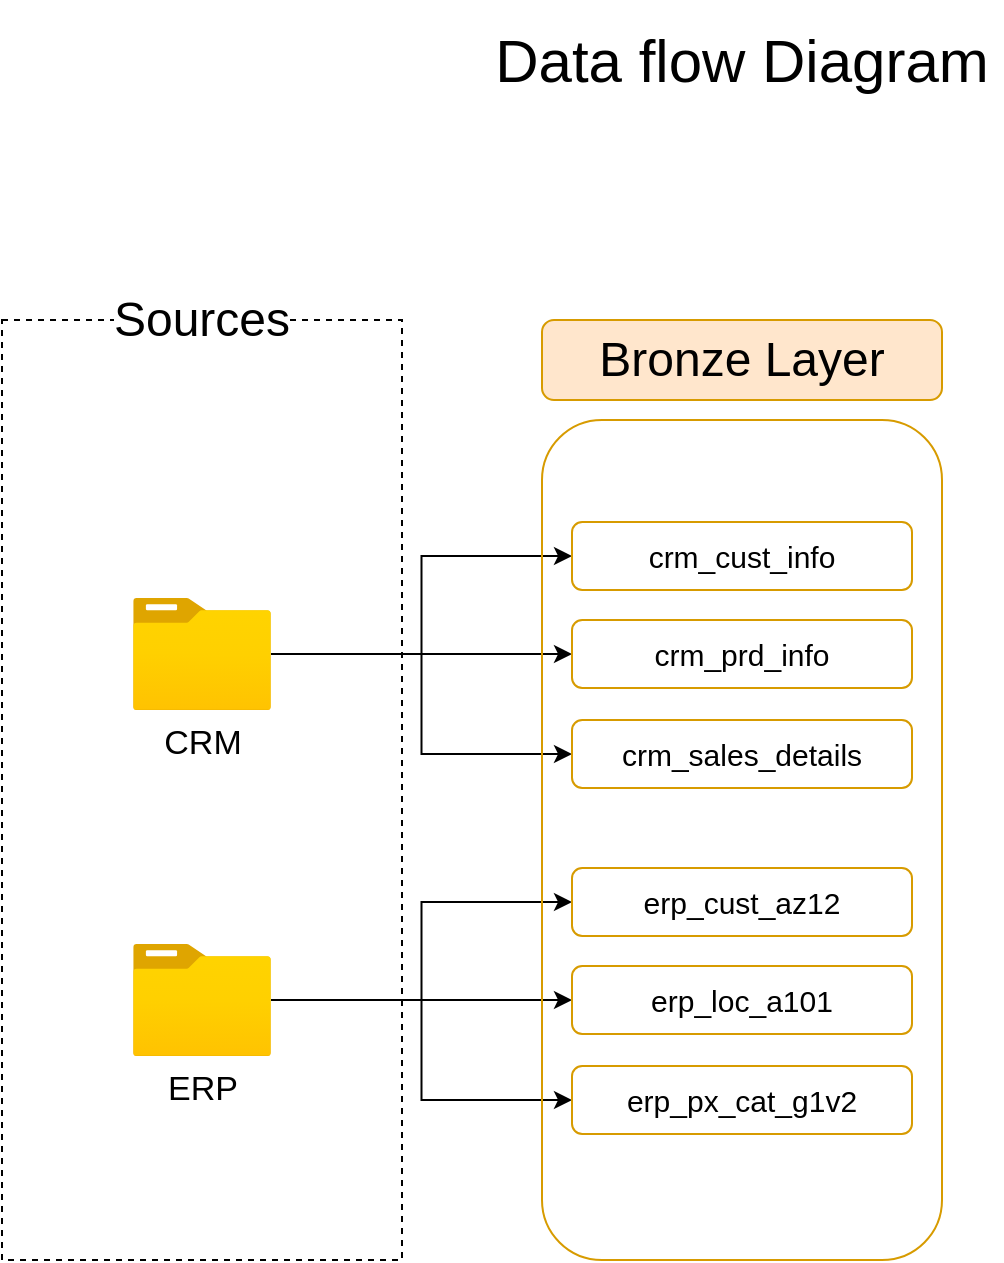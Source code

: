 <mxfile version="26.2.15">
  <diagram name="Page-1" id="0fIN-E5wW1eKajBM3Cfg">
    <mxGraphModel dx="1226" dy="793" grid="1" gridSize="10" guides="1" tooltips="1" connect="1" arrows="1" fold="1" page="1" pageScale="1" pageWidth="850" pageHeight="1100" math="0" shadow="0">
      <root>
        <mxCell id="0" />
        <mxCell id="1" parent="0" />
        <mxCell id="jnTPxbTx2N4vKT224erJ-1" value="" style="rounded=0;whiteSpace=wrap;html=1;fillColor=none;dashed=1;" parent="1" vertex="1">
          <mxGeometry x="100" y="210" width="200" height="470" as="geometry" />
        </mxCell>
        <mxCell id="lSu8y9H9xwzoDgoTp-Gz-1" value="Sources" style="rounded=1;whiteSpace=wrap;html=1;fillColor=none;strokeColor=none;fontSize=24;labelBackgroundColor=default;" vertex="1" parent="1">
          <mxGeometry x="140" y="180" width="120" height="60" as="geometry" />
        </mxCell>
        <mxCell id="lSu8y9H9xwzoDgoTp-Gz-14" style="edgeStyle=orthogonalEdgeStyle;rounded=0;orthogonalLoop=1;jettySize=auto;html=1;entryX=0;entryY=0.5;entryDx=0;entryDy=0;" edge="1" parent="1" source="lSu8y9H9xwzoDgoTp-Gz-3" target="lSu8y9H9xwzoDgoTp-Gz-8">
          <mxGeometry relative="1" as="geometry" />
        </mxCell>
        <mxCell id="lSu8y9H9xwzoDgoTp-Gz-15" style="edgeStyle=orthogonalEdgeStyle;rounded=0;orthogonalLoop=1;jettySize=auto;html=1;entryX=0;entryY=0.5;entryDx=0;entryDy=0;" edge="1" parent="1" source="lSu8y9H9xwzoDgoTp-Gz-3" target="lSu8y9H9xwzoDgoTp-Gz-9">
          <mxGeometry relative="1" as="geometry" />
        </mxCell>
        <mxCell id="lSu8y9H9xwzoDgoTp-Gz-16" style="edgeStyle=orthogonalEdgeStyle;rounded=0;orthogonalLoop=1;jettySize=auto;html=1;entryX=0;entryY=0.5;entryDx=0;entryDy=0;" edge="1" parent="1" source="lSu8y9H9xwzoDgoTp-Gz-3" target="lSu8y9H9xwzoDgoTp-Gz-10">
          <mxGeometry relative="1" as="geometry" />
        </mxCell>
        <mxCell id="lSu8y9H9xwzoDgoTp-Gz-3" value="&lt;font style=&quot;font-size: 17px;&quot;&gt;CRM&lt;/font&gt;" style="image;aspect=fixed;html=1;points=[];align=center;fontSize=12;image=img/lib/azure2/general/Folder_Blank.svg;" vertex="1" parent="1">
          <mxGeometry x="165.5" y="349" width="69" height="56.0" as="geometry" />
        </mxCell>
        <mxCell id="lSu8y9H9xwzoDgoTp-Gz-17" style="edgeStyle=orthogonalEdgeStyle;rounded=0;orthogonalLoop=1;jettySize=auto;html=1;entryX=0;entryY=0.5;entryDx=0;entryDy=0;" edge="1" parent="1" source="lSu8y9H9xwzoDgoTp-Gz-4" target="lSu8y9H9xwzoDgoTp-Gz-12">
          <mxGeometry relative="1" as="geometry" />
        </mxCell>
        <mxCell id="lSu8y9H9xwzoDgoTp-Gz-18" style="edgeStyle=orthogonalEdgeStyle;rounded=0;orthogonalLoop=1;jettySize=auto;html=1;entryX=0;entryY=0.5;entryDx=0;entryDy=0;" edge="1" parent="1" source="lSu8y9H9xwzoDgoTp-Gz-4" target="lSu8y9H9xwzoDgoTp-Gz-11">
          <mxGeometry relative="1" as="geometry" />
        </mxCell>
        <mxCell id="lSu8y9H9xwzoDgoTp-Gz-19" style="edgeStyle=orthogonalEdgeStyle;rounded=0;orthogonalLoop=1;jettySize=auto;html=1;entryX=0;entryY=0.5;entryDx=0;entryDy=0;" edge="1" parent="1" source="lSu8y9H9xwzoDgoTp-Gz-4" target="lSu8y9H9xwzoDgoTp-Gz-13">
          <mxGeometry relative="1" as="geometry" />
        </mxCell>
        <mxCell id="lSu8y9H9xwzoDgoTp-Gz-4" value="&lt;font style=&quot;font-size: 17px;&quot;&gt;ERP&lt;/font&gt;" style="image;aspect=fixed;html=1;points=[];align=center;fontSize=12;image=img/lib/azure2/general/Folder_Blank.svg;" vertex="1" parent="1">
          <mxGeometry x="165.5" y="522" width="69" height="56.0" as="geometry" />
        </mxCell>
        <mxCell id="lSu8y9H9xwzoDgoTp-Gz-5" value="" style="rounded=1;whiteSpace=wrap;html=1;fillColor=none;strokeColor=#d79b00;fillStyle=auto;" vertex="1" parent="1">
          <mxGeometry x="370" y="260" width="200" height="420" as="geometry" />
        </mxCell>
        <mxCell id="lSu8y9H9xwzoDgoTp-Gz-6" value="Bronze Layer" style="rounded=1;whiteSpace=wrap;html=1;fillColor=#ffe6cc;strokeColor=#d79b00;fillStyle=auto;fontSize=24;" vertex="1" parent="1">
          <mxGeometry x="370" y="210" width="200" height="40" as="geometry" />
        </mxCell>
        <mxCell id="lSu8y9H9xwzoDgoTp-Gz-8" value="crm_cust_info" style="rounded=1;whiteSpace=wrap;html=1;fillColor=none;strokeColor=#d79b00;fillStyle=auto;fontSize=15;" vertex="1" parent="1">
          <mxGeometry x="385" y="311" width="170" height="34" as="geometry" />
        </mxCell>
        <mxCell id="lSu8y9H9xwzoDgoTp-Gz-9" value="crm_prd_info" style="rounded=1;whiteSpace=wrap;html=1;fillColor=none;strokeColor=#d79b00;fillStyle=auto;fontSize=15;" vertex="1" parent="1">
          <mxGeometry x="385" y="360" width="170" height="34" as="geometry" />
        </mxCell>
        <mxCell id="lSu8y9H9xwzoDgoTp-Gz-10" value="crm_sales_details" style="rounded=1;whiteSpace=wrap;html=1;fillColor=none;strokeColor=#d79b00;fillStyle=auto;fontSize=15;" vertex="1" parent="1">
          <mxGeometry x="385" y="410" width="170" height="34" as="geometry" />
        </mxCell>
        <mxCell id="lSu8y9H9xwzoDgoTp-Gz-11" value="erp_cust_az12" style="rounded=1;whiteSpace=wrap;html=1;fillColor=none;strokeColor=#d79b00;fillStyle=auto;fontSize=15;" vertex="1" parent="1">
          <mxGeometry x="385" y="484" width="170" height="34" as="geometry" />
        </mxCell>
        <mxCell id="lSu8y9H9xwzoDgoTp-Gz-12" value="erp_loc_a101" style="rounded=1;whiteSpace=wrap;html=1;fillColor=none;strokeColor=#d79b00;fillStyle=auto;fontSize=15;" vertex="1" parent="1">
          <mxGeometry x="385" y="533" width="170" height="34" as="geometry" />
        </mxCell>
        <mxCell id="lSu8y9H9xwzoDgoTp-Gz-13" value="erp_px_cat_g1v2" style="rounded=1;whiteSpace=wrap;html=1;fillColor=none;strokeColor=#d79b00;fillStyle=auto;fontSize=15;" vertex="1" parent="1">
          <mxGeometry x="385" y="583" width="170" height="34" as="geometry" />
        </mxCell>
        <mxCell id="lSu8y9H9xwzoDgoTp-Gz-20" value="Data flow Diagram" style="rounded=1;whiteSpace=wrap;html=1;fillColor=none;strokeColor=none;fontSize=30;labelBackgroundColor=default;" vertex="1" parent="1">
          <mxGeometry x="340" y="50" width="260" height="60" as="geometry" />
        </mxCell>
      </root>
    </mxGraphModel>
  </diagram>
</mxfile>
